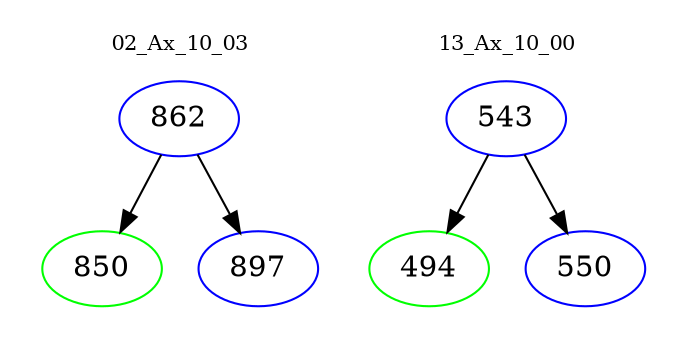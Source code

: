 digraph{
subgraph cluster_0 {
color = white
label = "02_Ax_10_03";
fontsize=10;
T0_862 [label="862", color="blue"]
T0_862 -> T0_850 [color="black"]
T0_850 [label="850", color="green"]
T0_862 -> T0_897 [color="black"]
T0_897 [label="897", color="blue"]
}
subgraph cluster_1 {
color = white
label = "13_Ax_10_00";
fontsize=10;
T1_543 [label="543", color="blue"]
T1_543 -> T1_494 [color="black"]
T1_494 [label="494", color="green"]
T1_543 -> T1_550 [color="black"]
T1_550 [label="550", color="blue"]
}
}

